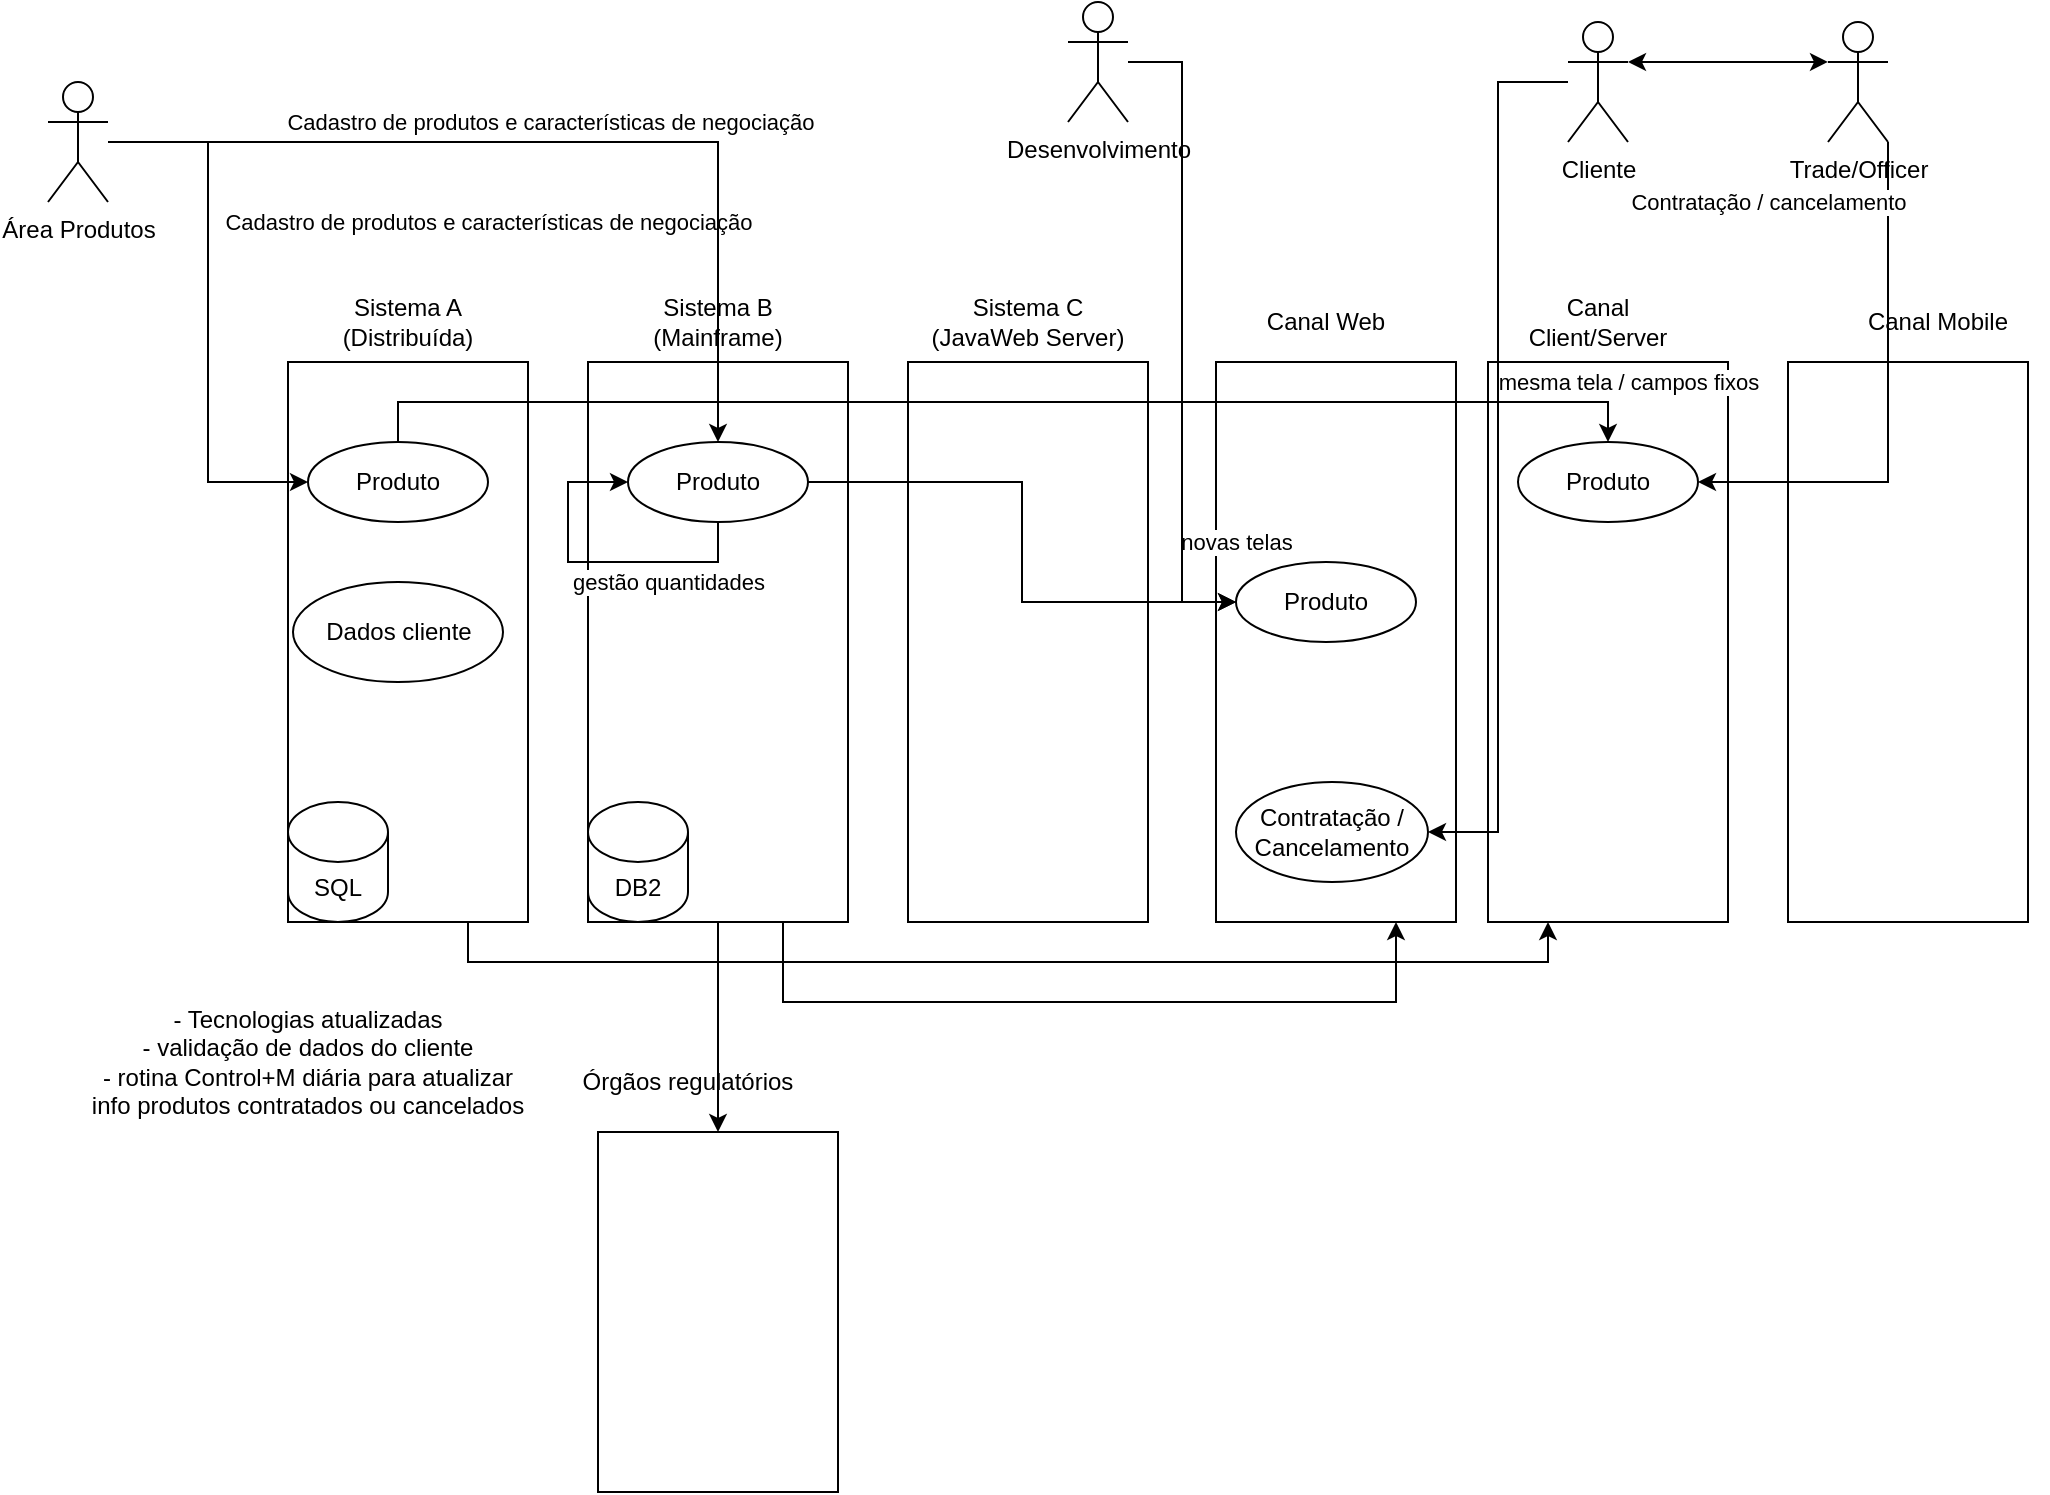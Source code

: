 <mxfile version="13.8.8" type="github">
  <diagram id="ZIjqRrrqUudWR3MNHGFB" name="Page-1">
    <mxGraphModel dx="1630" dy="664" grid="1" gridSize="10" guides="1" tooltips="1" connect="1" arrows="1" fold="1" page="1" pageScale="1" pageWidth="827" pageHeight="1169" math="0" shadow="0">
      <root>
        <mxCell id="0" />
        <mxCell id="1" parent="0" />
        <mxCell id="5tydn42d7HWGj1WHtkxC-1" style="edgeStyle=orthogonalEdgeStyle;rounded=0;orthogonalLoop=1;jettySize=auto;html=1;exitX=0.75;exitY=1;exitDx=0;exitDy=0;entryX=0.25;entryY=1;entryDx=0;entryDy=0;" edge="1" parent="1" source="5tydn42d7HWGj1WHtkxC-2" target="5tydn42d7HWGj1WHtkxC-12">
          <mxGeometry relative="1" as="geometry" />
        </mxCell>
        <mxCell id="5tydn42d7HWGj1WHtkxC-2" value="" style="rounded=0;whiteSpace=wrap;html=1;" vertex="1" parent="1">
          <mxGeometry x="-680" y="270" width="120" height="280" as="geometry" />
        </mxCell>
        <mxCell id="5tydn42d7HWGj1WHtkxC-3" value="Sistema A (Distribuída)" style="text;html=1;strokeColor=none;fillColor=none;align=center;verticalAlign=middle;whiteSpace=wrap;rounded=0;" vertex="1" parent="1">
          <mxGeometry x="-680" y="240" width="120" height="20" as="geometry" />
        </mxCell>
        <mxCell id="5tydn42d7HWGj1WHtkxC-4" style="edgeStyle=orthogonalEdgeStyle;rounded=0;orthogonalLoop=1;jettySize=auto;html=1;entryX=0.5;entryY=0;entryDx=0;entryDy=0;" edge="1" parent="1" source="5tydn42d7HWGj1WHtkxC-6" target="5tydn42d7HWGj1WHtkxC-33">
          <mxGeometry relative="1" as="geometry" />
        </mxCell>
        <mxCell id="5tydn42d7HWGj1WHtkxC-5" style="edgeStyle=orthogonalEdgeStyle;rounded=0;orthogonalLoop=1;jettySize=auto;html=1;exitX=0.75;exitY=1;exitDx=0;exitDy=0;entryX=0.75;entryY=1;entryDx=0;entryDy=0;" edge="1" parent="1" source="5tydn42d7HWGj1WHtkxC-6" target="5tydn42d7HWGj1WHtkxC-10">
          <mxGeometry relative="1" as="geometry">
            <Array as="points">
              <mxPoint x="-433" y="590" />
              <mxPoint x="-126" y="590" />
            </Array>
          </mxGeometry>
        </mxCell>
        <mxCell id="5tydn42d7HWGj1WHtkxC-6" value="" style="rounded=0;whiteSpace=wrap;html=1;" vertex="1" parent="1">
          <mxGeometry x="-530" y="270" width="130" height="280" as="geometry" />
        </mxCell>
        <mxCell id="5tydn42d7HWGj1WHtkxC-7" value="Sistema B&lt;br&gt;(Mainframe)" style="text;html=1;strokeColor=none;fillColor=none;align=center;verticalAlign=middle;whiteSpace=wrap;rounded=0;" vertex="1" parent="1">
          <mxGeometry x="-530" y="240" width="130" height="20" as="geometry" />
        </mxCell>
        <mxCell id="5tydn42d7HWGj1WHtkxC-8" value="" style="rounded=0;whiteSpace=wrap;html=1;" vertex="1" parent="1">
          <mxGeometry x="-370" y="270" width="120" height="280" as="geometry" />
        </mxCell>
        <mxCell id="5tydn42d7HWGj1WHtkxC-9" value="Sistema C&lt;br&gt;(JavaWeb Server)" style="text;html=1;strokeColor=none;fillColor=none;align=center;verticalAlign=middle;whiteSpace=wrap;rounded=0;" vertex="1" parent="1">
          <mxGeometry x="-380" y="240" width="140" height="20" as="geometry" />
        </mxCell>
        <mxCell id="5tydn42d7HWGj1WHtkxC-10" value="" style="rounded=0;whiteSpace=wrap;html=1;" vertex="1" parent="1">
          <mxGeometry x="-216" y="270" width="120" height="280" as="geometry" />
        </mxCell>
        <mxCell id="5tydn42d7HWGj1WHtkxC-11" value="Canal Web" style="text;html=1;strokeColor=none;fillColor=none;align=center;verticalAlign=middle;whiteSpace=wrap;rounded=0;" vertex="1" parent="1">
          <mxGeometry x="-206" y="240" width="90" height="20" as="geometry" />
        </mxCell>
        <mxCell id="5tydn42d7HWGj1WHtkxC-12" value="" style="rounded=0;whiteSpace=wrap;html=1;" vertex="1" parent="1">
          <mxGeometry x="-80" y="270" width="120" height="280" as="geometry" />
        </mxCell>
        <mxCell id="5tydn42d7HWGj1WHtkxC-13" value="Canal Client/Server" style="text;html=1;strokeColor=none;fillColor=none;align=center;verticalAlign=middle;whiteSpace=wrap;rounded=0;" vertex="1" parent="1">
          <mxGeometry x="-70" y="240" width="90" height="20" as="geometry" />
        </mxCell>
        <mxCell id="5tydn42d7HWGj1WHtkxC-14" value="" style="rounded=0;whiteSpace=wrap;html=1;" vertex="1" parent="1">
          <mxGeometry x="70" y="270" width="120" height="280" as="geometry" />
        </mxCell>
        <mxCell id="5tydn42d7HWGj1WHtkxC-15" value="Canal Mobile" style="text;html=1;strokeColor=none;fillColor=none;align=center;verticalAlign=middle;whiteSpace=wrap;rounded=0;" vertex="1" parent="1">
          <mxGeometry x="90" y="240" width="110" height="20" as="geometry" />
        </mxCell>
        <mxCell id="5tydn42d7HWGj1WHtkxC-16" style="edgeStyle=orthogonalEdgeStyle;rounded=0;orthogonalLoop=1;jettySize=auto;html=1;exitX=0.5;exitY=0;exitDx=0;exitDy=0;entryX=0.5;entryY=0;entryDx=0;entryDy=0;" edge="1" parent="1" source="5tydn42d7HWGj1WHtkxC-18" target="5tydn42d7HWGj1WHtkxC-25">
          <mxGeometry relative="1" as="geometry" />
        </mxCell>
        <mxCell id="5tydn42d7HWGj1WHtkxC-17" value="mesma tela / campos fixos" style="edgeLabel;html=1;align=center;verticalAlign=middle;resizable=0;points=[];" vertex="1" connectable="0" parent="5tydn42d7HWGj1WHtkxC-16">
          <mxGeometry x="0.731" relative="1" as="geometry">
            <mxPoint x="76.43" y="-10" as="offset" />
          </mxGeometry>
        </mxCell>
        <mxCell id="5tydn42d7HWGj1WHtkxC-18" value="Produto" style="ellipse;whiteSpace=wrap;html=1;" vertex="1" parent="1">
          <mxGeometry x="-670" y="310" width="90" height="40" as="geometry" />
        </mxCell>
        <mxCell id="5tydn42d7HWGj1WHtkxC-19" value="SQL" style="shape=cylinder3;whiteSpace=wrap;html=1;boundedLbl=1;backgroundOutline=1;size=15;" vertex="1" parent="1">
          <mxGeometry x="-680" y="490" width="50" height="60" as="geometry" />
        </mxCell>
        <mxCell id="5tydn42d7HWGj1WHtkxC-20" value="DB2" style="shape=cylinder3;whiteSpace=wrap;html=1;boundedLbl=1;backgroundOutline=1;size=15;" vertex="1" parent="1">
          <mxGeometry x="-530" y="490" width="50" height="60" as="geometry" />
        </mxCell>
        <mxCell id="5tydn42d7HWGj1WHtkxC-21" style="edgeStyle=orthogonalEdgeStyle;rounded=0;orthogonalLoop=1;jettySize=auto;html=1;exitX=1;exitY=0.5;exitDx=0;exitDy=0;entryX=0;entryY=0.5;entryDx=0;entryDy=0;" edge="1" parent="1" source="5tydn42d7HWGj1WHtkxC-23" target="5tydn42d7HWGj1WHtkxC-24">
          <mxGeometry relative="1" as="geometry" />
        </mxCell>
        <mxCell id="5tydn42d7HWGj1WHtkxC-22" value="novas telas" style="edgeLabel;html=1;align=center;verticalAlign=middle;resizable=0;points=[];" vertex="1" connectable="0" parent="5tydn42d7HWGj1WHtkxC-21">
          <mxGeometry x="0.726" y="2" relative="1" as="geometry">
            <mxPoint x="36.86" y="-28" as="offset" />
          </mxGeometry>
        </mxCell>
        <mxCell id="5tydn42d7HWGj1WHtkxC-23" value="Produto" style="ellipse;whiteSpace=wrap;html=1;" vertex="1" parent="1">
          <mxGeometry x="-510" y="310" width="90" height="40" as="geometry" />
        </mxCell>
        <mxCell id="5tydn42d7HWGj1WHtkxC-24" value="Produto" style="ellipse;whiteSpace=wrap;html=1;" vertex="1" parent="1">
          <mxGeometry x="-206" y="370" width="90" height="40" as="geometry" />
        </mxCell>
        <mxCell id="5tydn42d7HWGj1WHtkxC-25" value="Produto" style="ellipse;whiteSpace=wrap;html=1;" vertex="1" parent="1">
          <mxGeometry x="-65" y="310" width="90" height="40" as="geometry" />
        </mxCell>
        <mxCell id="5tydn42d7HWGj1WHtkxC-26" style="edgeStyle=orthogonalEdgeStyle;rounded=0;orthogonalLoop=1;jettySize=auto;html=1;entryX=0;entryY=0.5;entryDx=0;entryDy=0;" edge="1" parent="1" source="5tydn42d7HWGj1WHtkxC-30" target="5tydn42d7HWGj1WHtkxC-18">
          <mxGeometry relative="1" as="geometry" />
        </mxCell>
        <mxCell id="5tydn42d7HWGj1WHtkxC-27" value="Cadastro de produtos e características de negociação" style="edgeLabel;html=1;align=center;verticalAlign=middle;resizable=0;points=[];" vertex="1" connectable="0" parent="5tydn42d7HWGj1WHtkxC-26">
          <mxGeometry x="-0.313" y="3" relative="1" as="geometry">
            <mxPoint x="137" y="-2.86" as="offset" />
          </mxGeometry>
        </mxCell>
        <mxCell id="5tydn42d7HWGj1WHtkxC-28" style="edgeStyle=orthogonalEdgeStyle;rounded=0;orthogonalLoop=1;jettySize=auto;html=1;entryX=0.5;entryY=0;entryDx=0;entryDy=0;" edge="1" parent="1" source="5tydn42d7HWGj1WHtkxC-30" target="5tydn42d7HWGj1WHtkxC-23">
          <mxGeometry relative="1" as="geometry" />
        </mxCell>
        <mxCell id="5tydn42d7HWGj1WHtkxC-29" value="Cadastro de produtos e características de negociação" style="edgeLabel;html=1;align=center;verticalAlign=middle;resizable=0;points=[];" vertex="1" connectable="0" parent="5tydn42d7HWGj1WHtkxC-28">
          <mxGeometry x="-0.05" y="-1" relative="1" as="geometry">
            <mxPoint x="4.29" y="-11" as="offset" />
          </mxGeometry>
        </mxCell>
        <mxCell id="5tydn42d7HWGj1WHtkxC-30" value="Área Produtos" style="shape=umlActor;verticalLabelPosition=bottom;verticalAlign=top;html=1;outlineConnect=0;" vertex="1" parent="1">
          <mxGeometry x="-800" y="130" width="30" height="60" as="geometry" />
        </mxCell>
        <mxCell id="5tydn42d7HWGj1WHtkxC-31" style="edgeStyle=orthogonalEdgeStyle;rounded=0;orthogonalLoop=1;jettySize=auto;html=1;exitX=0.5;exitY=1;exitDx=0;exitDy=0;entryX=0;entryY=0.5;entryDx=0;entryDy=0;" edge="1" parent="1" source="5tydn42d7HWGj1WHtkxC-23" target="5tydn42d7HWGj1WHtkxC-23">
          <mxGeometry relative="1" as="geometry">
            <Array as="points">
              <mxPoint x="-465" y="370" />
              <mxPoint x="-540" y="370" />
              <mxPoint x="-540" y="330" />
            </Array>
          </mxGeometry>
        </mxCell>
        <mxCell id="5tydn42d7HWGj1WHtkxC-32" value="gestão quantidades" style="edgeLabel;html=1;align=center;verticalAlign=middle;resizable=0;points=[];" vertex="1" connectable="0" parent="5tydn42d7HWGj1WHtkxC-31">
          <mxGeometry x="-0.266" y="-2" relative="1" as="geometry">
            <mxPoint x="15" y="12" as="offset" />
          </mxGeometry>
        </mxCell>
        <mxCell id="5tydn42d7HWGj1WHtkxC-33" value="" style="rounded=0;whiteSpace=wrap;html=1;" vertex="1" parent="1">
          <mxGeometry x="-525" y="655" width="120" height="180" as="geometry" />
        </mxCell>
        <mxCell id="5tydn42d7HWGj1WHtkxC-34" value="Órgãos regulatórios" style="text;html=1;strokeColor=none;fillColor=none;align=center;verticalAlign=middle;whiteSpace=wrap;rounded=0;" vertex="1" parent="1">
          <mxGeometry x="-535" y="620" width="110" height="20" as="geometry" />
        </mxCell>
        <mxCell id="5tydn42d7HWGj1WHtkxC-35" value="- Tecnologias atualizadas&lt;br&gt;- validação de dados do cliente&lt;br&gt;- rotina Control+M diária para atualizar info produtos contratados ou cancelados" style="text;html=1;strokeColor=none;fillColor=none;align=center;verticalAlign=middle;whiteSpace=wrap;rounded=0;" vertex="1" parent="1">
          <mxGeometry x="-780" y="560" width="220" height="120" as="geometry" />
        </mxCell>
        <mxCell id="5tydn42d7HWGj1WHtkxC-36" style="edgeStyle=orthogonalEdgeStyle;rounded=0;orthogonalLoop=1;jettySize=auto;html=1;entryX=1;entryY=0.5;entryDx=0;entryDy=0;" edge="1" parent="1" source="5tydn42d7HWGj1WHtkxC-37" target="5tydn42d7HWGj1WHtkxC-45">
          <mxGeometry relative="1" as="geometry" />
        </mxCell>
        <mxCell id="5tydn42d7HWGj1WHtkxC-37" value="Cliente&lt;br&gt;" style="shape=umlActor;verticalLabelPosition=bottom;verticalAlign=top;html=1;outlineConnect=0;" vertex="1" parent="1">
          <mxGeometry x="-40" y="100" width="30" height="60" as="geometry" />
        </mxCell>
        <mxCell id="5tydn42d7HWGj1WHtkxC-38" value="Dados cliente" style="ellipse;whiteSpace=wrap;html=1;" vertex="1" parent="1">
          <mxGeometry x="-677.5" y="380" width="105" height="50" as="geometry" />
        </mxCell>
        <mxCell id="5tydn42d7HWGj1WHtkxC-39" style="edgeStyle=orthogonalEdgeStyle;rounded=0;orthogonalLoop=1;jettySize=auto;html=1;entryX=0;entryY=0.5;entryDx=0;entryDy=0;" edge="1" parent="1" source="5tydn42d7HWGj1WHtkxC-40" target="5tydn42d7HWGj1WHtkxC-24">
          <mxGeometry relative="1" as="geometry" />
        </mxCell>
        <mxCell id="5tydn42d7HWGj1WHtkxC-40" value="Desenvolvimento" style="shape=umlActor;verticalLabelPosition=bottom;verticalAlign=top;html=1;outlineConnect=0;" vertex="1" parent="1">
          <mxGeometry x="-290" y="90" width="30" height="60" as="geometry" />
        </mxCell>
        <mxCell id="5tydn42d7HWGj1WHtkxC-41" style="edgeStyle=orthogonalEdgeStyle;rounded=0;orthogonalLoop=1;jettySize=auto;html=1;entryX=1;entryY=0.5;entryDx=0;entryDy=0;" edge="1" parent="1" source="5tydn42d7HWGj1WHtkxC-43" target="5tydn42d7HWGj1WHtkxC-25">
          <mxGeometry relative="1" as="geometry">
            <Array as="points">
              <mxPoint x="120" y="330" />
            </Array>
          </mxGeometry>
        </mxCell>
        <mxCell id="5tydn42d7HWGj1WHtkxC-42" value="Contratação / cancelamento" style="edgeLabel;html=1;align=center;verticalAlign=middle;resizable=0;points=[];" vertex="1" connectable="0" parent="5tydn42d7HWGj1WHtkxC-41">
          <mxGeometry x="-0.769" y="-5" relative="1" as="geometry">
            <mxPoint x="-55" y="-1" as="offset" />
          </mxGeometry>
        </mxCell>
        <mxCell id="5tydn42d7HWGj1WHtkxC-43" value="Trade/Officer" style="shape=umlActor;verticalLabelPosition=bottom;verticalAlign=top;html=1;outlineConnect=0;" vertex="1" parent="1">
          <mxGeometry x="90" y="100" width="30" height="60" as="geometry" />
        </mxCell>
        <mxCell id="5tydn42d7HWGj1WHtkxC-44" value="" style="endArrow=classic;startArrow=classic;html=1;entryX=0;entryY=0.333;entryDx=0;entryDy=0;entryPerimeter=0;exitX=1;exitY=0.333;exitDx=0;exitDy=0;exitPerimeter=0;" edge="1" parent="1" source="5tydn42d7HWGj1WHtkxC-37" target="5tydn42d7HWGj1WHtkxC-43">
          <mxGeometry width="50" height="50" relative="1" as="geometry">
            <mxPoint x="-230" y="640" as="sourcePoint" />
            <mxPoint x="-180" y="590" as="targetPoint" />
          </mxGeometry>
        </mxCell>
        <mxCell id="5tydn42d7HWGj1WHtkxC-45" value="Contratação / Cancelamento" style="ellipse;whiteSpace=wrap;html=1;" vertex="1" parent="1">
          <mxGeometry x="-206" y="480" width="96" height="50" as="geometry" />
        </mxCell>
      </root>
    </mxGraphModel>
  </diagram>
</mxfile>
